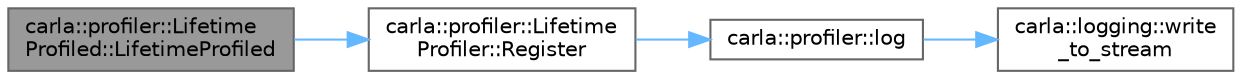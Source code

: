 digraph "carla::profiler::LifetimeProfiled::LifetimeProfiled"
{
 // INTERACTIVE_SVG=YES
 // LATEX_PDF_SIZE
  bgcolor="transparent";
  edge [fontname=Helvetica,fontsize=10,labelfontname=Helvetica,labelfontsize=10];
  node [fontname=Helvetica,fontsize=10,shape=box,height=0.2,width=0.4];
  rankdir="LR";
  Node1 [id="Node000001",label="carla::profiler::Lifetime\lProfiled::LifetimeProfiled",height=0.2,width=0.4,color="gray40", fillcolor="grey60", style="filled", fontcolor="black",tooltip=" "];
  Node1 -> Node2 [id="edge1_Node000001_Node000002",color="steelblue1",style="solid",tooltip=" "];
  Node2 [id="Node000002",label="carla::profiler::Lifetime\lProfiler::Register",height=0.2,width=0.4,color="grey40", fillcolor="white", style="filled",URL="$d6/df2/classcarla_1_1profiler_1_1LifetimeProfiler.html#a638cbfe6cfcb2c79f66e171ca99e3eec",tooltip=" "];
  Node2 -> Node3 [id="edge2_Node000002_Node000003",color="steelblue1",style="solid",tooltip=" "];
  Node3 [id="Node000003",label="carla::profiler::log",height=0.2,width=0.4,color="grey40", fillcolor="white", style="filled",URL="$de/d2b/namespacecarla_1_1profiler.html#a44212251681c9b43a66b178dfc7932a9",tooltip=" "];
  Node3 -> Node4 [id="edge3_Node000003_Node000004",color="steelblue1",style="solid",tooltip=" "];
  Node4 [id="Node000004",label="carla::logging::write\l_to_stream",height=0.2,width=0.4,color="grey40", fillcolor="white", style="filled",URL="$d2/d8c/namespacecarla_1_1logging.html#a4193666236852fb6a6977299a31445d8",tooltip=" "];
}
